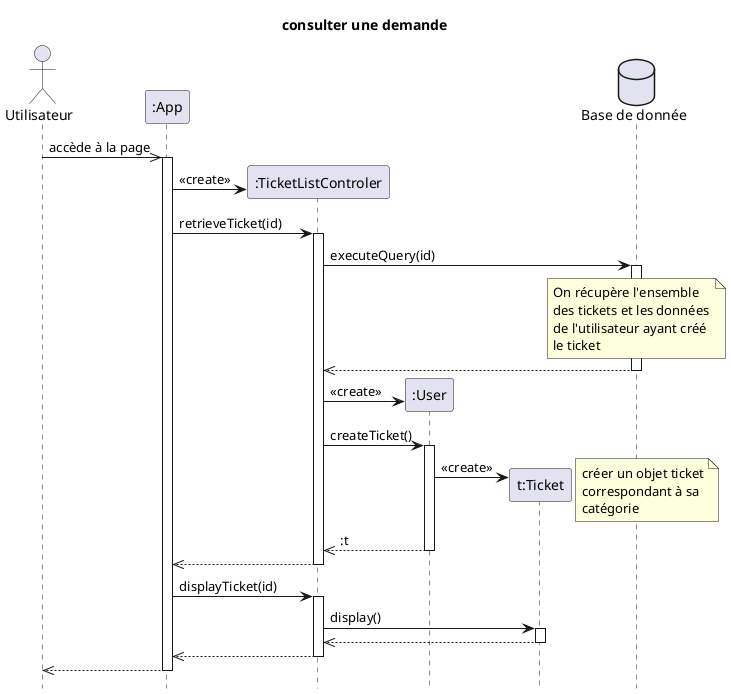 @startuml consulter une demande
title consulter une demande
hide footbox

actor client as "Utilisateur" order 1 
participant app as ":App" order 2 
database bdd as "Base de donnée"  order 6

client ->> app :accède à la page
activate app
create tlc as ":TicketListControler" order 3
app -> tlc : <<create>>

app -> tlc : retrieveTicket(id) 
activate tlc
tlc -> bdd : executeQuery(id)
note over bdd: On récupère l'ensemble\ndes tickets et les données\nde l'utilisateur ayant créé \nle ticket
activate bdd
tlc <<-- bdd
deactivate bdd

create user as ":User" order 4
tlc -> user : <<create>>
tlc -> user : createTicket()
activate user   

create ticket as "t:Ticket" order 5
user -> ticket : <<create>>
note right: créer un objet ticket\ncorrespondant à sa \ncatégorie 
tlc <<-- user: :t
deactivate user

app <<-- tlc
deactivate tlc

app -> tlc : displayTicket(id)
activate tlc

tlc -> ticket : display()
activate ticket

tlc <<-- ticket: 
deactivate ticket

app <<-- tlc
deactivate tlc
client <<-- app
deactivate app


@enduml